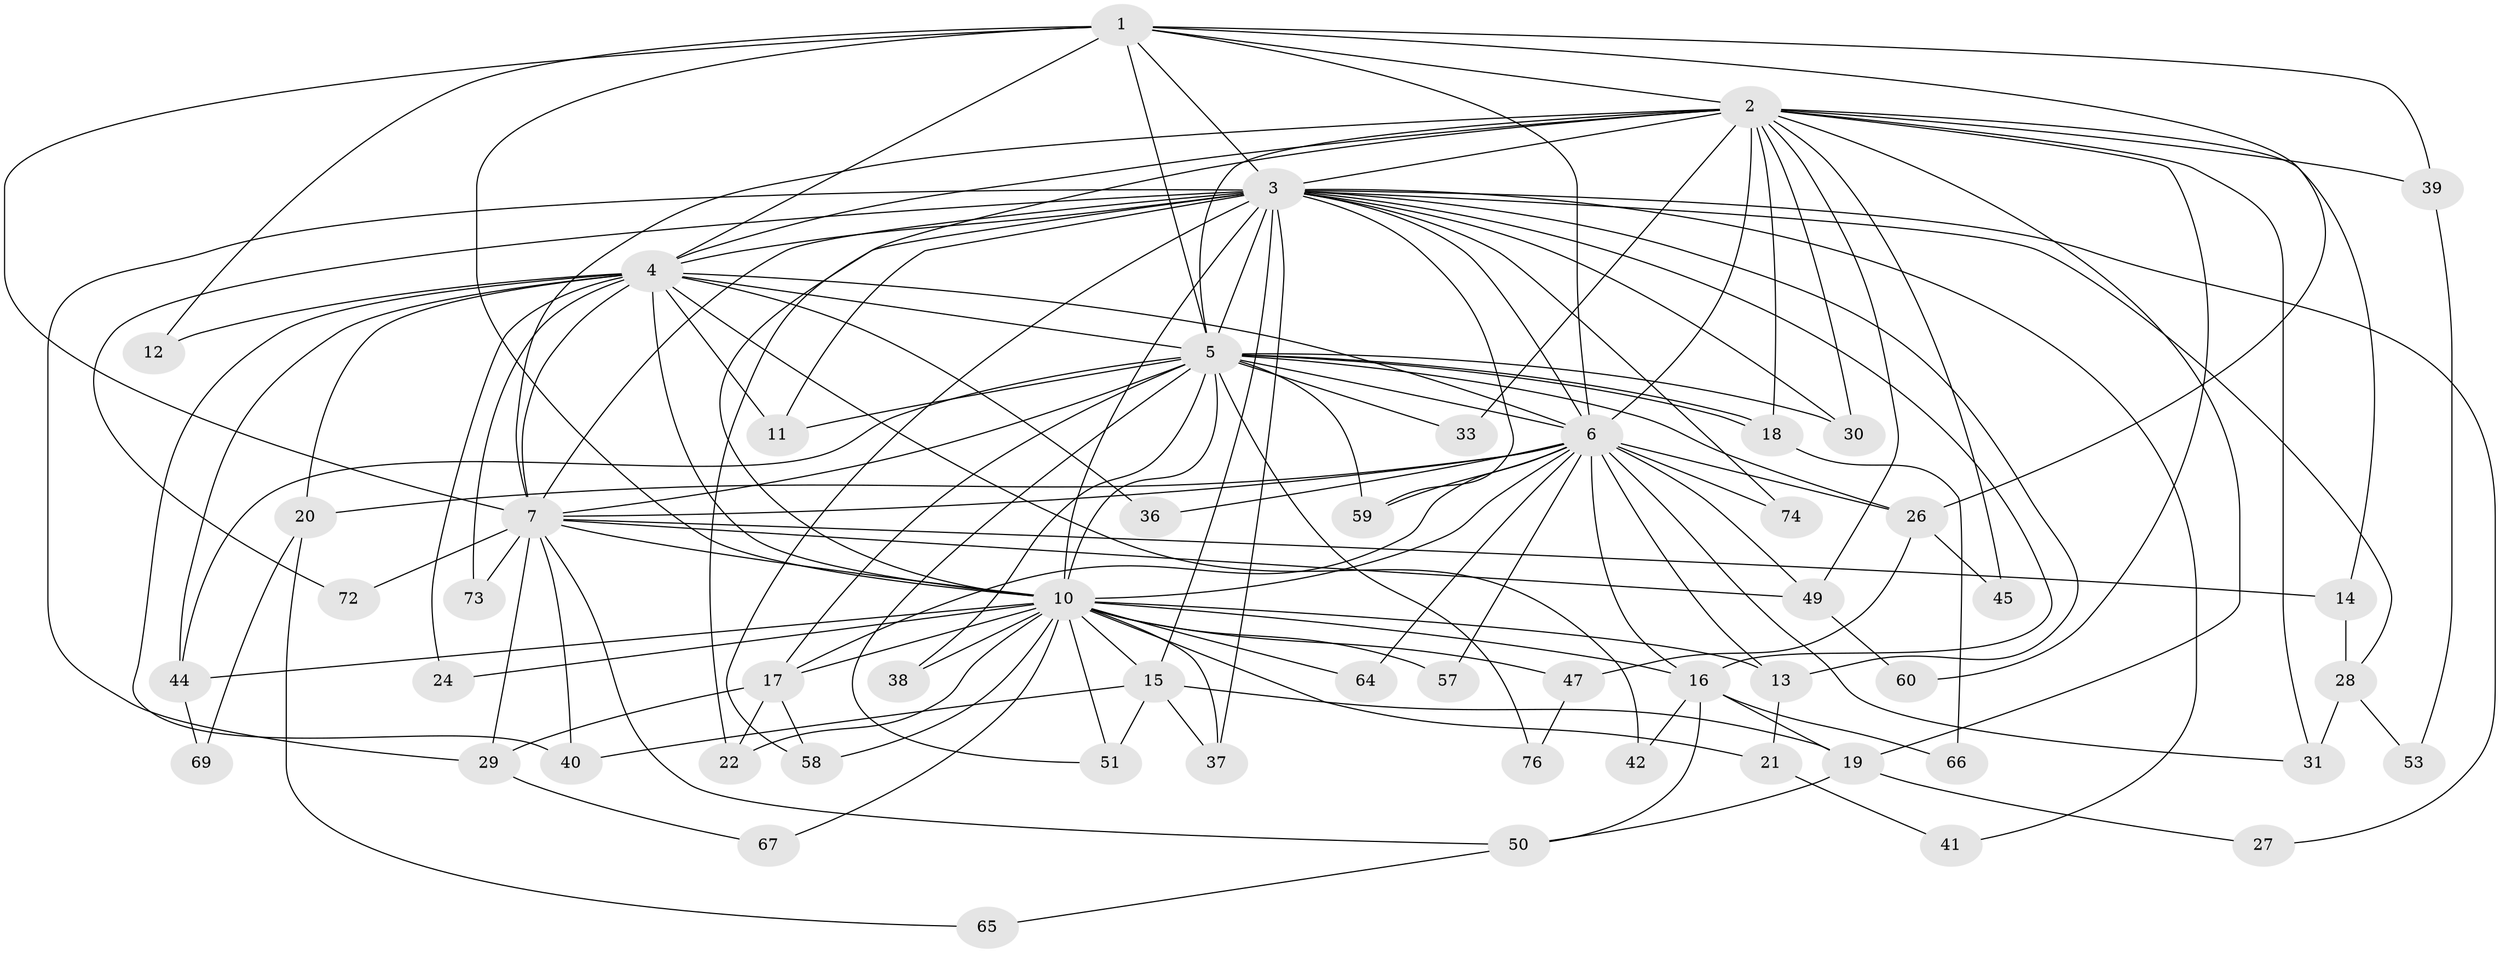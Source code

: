 // original degree distribution, {12: 0.02564102564102564, 18: 0.01282051282051282, 24: 0.02564102564102564, 19: 0.02564102564102564, 11: 0.01282051282051282, 15: 0.02564102564102564, 3: 0.2564102564102564, 2: 0.4358974358974359, 4: 0.11538461538461539, 6: 0.02564102564102564, 7: 0.01282051282051282, 5: 0.02564102564102564}
// Generated by graph-tools (version 1.1) at 2025/41/03/06/25 10:41:36]
// undirected, 55 vertices, 141 edges
graph export_dot {
graph [start="1"]
  node [color=gray90,style=filled];
  1;
  2 [super="+43"];
  3 [super="+32"];
  4 [super="+9"];
  5 [super="+35"];
  6 [super="+8"];
  7 [super="+63"];
  10 [super="+25"];
  11;
  12;
  13 [super="+46"];
  14;
  15;
  16;
  17 [super="+61"];
  18;
  19 [super="+34"];
  20;
  21;
  22 [super="+23"];
  24;
  26 [super="+68"];
  27;
  28 [super="+48"];
  29 [super="+55"];
  30 [super="+77"];
  31 [super="+78"];
  33;
  36;
  37 [super="+70"];
  38;
  39;
  40;
  41;
  42;
  44 [super="+75"];
  45;
  47;
  49 [super="+56"];
  50 [super="+54"];
  51 [super="+52"];
  53;
  57;
  58 [super="+71"];
  59 [super="+62"];
  60;
  64;
  65;
  66;
  67;
  69;
  72;
  73;
  74;
  76;
  1 -- 2;
  1 -- 3;
  1 -- 4 [weight=2];
  1 -- 5;
  1 -- 6 [weight=2];
  1 -- 7;
  1 -- 10;
  1 -- 12;
  1 -- 39;
  1 -- 26;
  2 -- 3;
  2 -- 4 [weight=2];
  2 -- 5;
  2 -- 6 [weight=2];
  2 -- 7;
  2 -- 10;
  2 -- 14;
  2 -- 30;
  2 -- 31;
  2 -- 33;
  2 -- 39;
  2 -- 45;
  2 -- 60;
  2 -- 49;
  2 -- 18;
  2 -- 19;
  3 -- 4 [weight=2];
  3 -- 5;
  3 -- 6 [weight=2];
  3 -- 7;
  3 -- 10 [weight=2];
  3 -- 11;
  3 -- 15;
  3 -- 16;
  3 -- 22;
  3 -- 27;
  3 -- 28;
  3 -- 30;
  3 -- 37;
  3 -- 41;
  3 -- 58;
  3 -- 59;
  3 -- 72;
  3 -- 74;
  3 -- 29;
  3 -- 13;
  4 -- 5 [weight=2];
  4 -- 6 [weight=4];
  4 -- 7 [weight=2];
  4 -- 10 [weight=2];
  4 -- 11;
  4 -- 40;
  4 -- 73;
  4 -- 36;
  4 -- 42;
  4 -- 12;
  4 -- 44;
  4 -- 20;
  4 -- 24;
  5 -- 6 [weight=2];
  5 -- 7;
  5 -- 10;
  5 -- 18;
  5 -- 18;
  5 -- 26;
  5 -- 33;
  5 -- 38;
  5 -- 44;
  5 -- 51;
  5 -- 76;
  5 -- 59;
  5 -- 11;
  5 -- 17;
  5 -- 30;
  6 -- 7 [weight=2];
  6 -- 10 [weight=2];
  6 -- 20;
  6 -- 64;
  6 -- 74;
  6 -- 13;
  6 -- 16;
  6 -- 17;
  6 -- 26;
  6 -- 31;
  6 -- 36;
  6 -- 49;
  6 -- 57;
  6 -- 59;
  7 -- 10;
  7 -- 14;
  7 -- 29;
  7 -- 50;
  7 -- 72;
  7 -- 40;
  7 -- 73;
  7 -- 49;
  10 -- 13;
  10 -- 15;
  10 -- 17;
  10 -- 21;
  10 -- 22;
  10 -- 24;
  10 -- 37;
  10 -- 38;
  10 -- 47;
  10 -- 64;
  10 -- 67;
  10 -- 16;
  10 -- 57;
  10 -- 51;
  10 -- 58;
  10 -- 44;
  13 -- 21;
  14 -- 28;
  15 -- 19;
  15 -- 40;
  15 -- 51;
  15 -- 37;
  16 -- 19;
  16 -- 42;
  16 -- 50;
  16 -- 66;
  17 -- 29;
  17 -- 58;
  17 -- 22;
  18 -- 66;
  19 -- 27;
  19 -- 50;
  20 -- 65;
  20 -- 69;
  21 -- 41;
  26 -- 45;
  26 -- 47;
  28 -- 53;
  28 -- 31 [weight=2];
  29 -- 67;
  39 -- 53;
  44 -- 69;
  47 -- 76;
  49 -- 60;
  50 -- 65;
}
